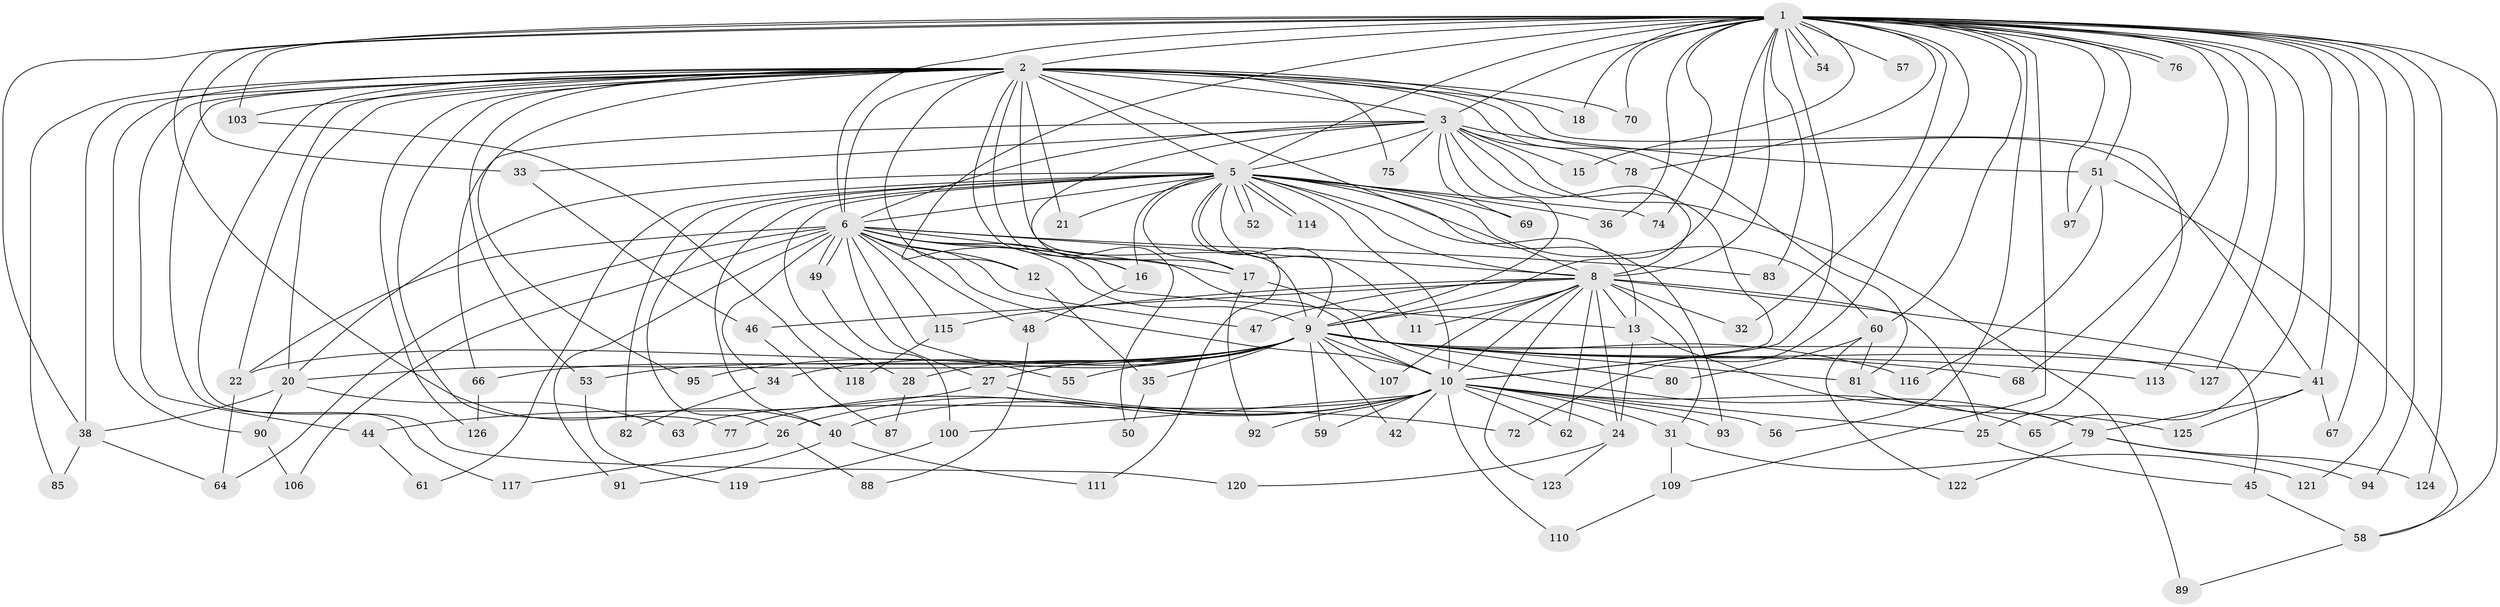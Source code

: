 // original degree distribution, {33: 0.007874015748031496, 17: 0.015748031496062992, 24: 0.015748031496062992, 32: 0.007874015748031496, 22: 0.007874015748031496, 20: 0.007874015748031496, 29: 0.007874015748031496, 27: 0.007874015748031496, 2: 0.5669291338582677, 3: 0.1889763779527559, 5: 0.05511811023622047, 4: 0.08661417322834646, 6: 0.023622047244094488}
// Generated by graph-tools (version 1.1) at 2025/41/03/06/25 10:41:34]
// undirected, 104 vertices, 233 edges
graph export_dot {
graph [start="1"]
  node [color=gray90,style=filled];
  1 [super="+7"];
  2 [super="+4"];
  3 [super="+23"];
  5 [super="+98"];
  6 [super="+39"];
  8 [super="+14"];
  9 [super="+30"];
  10 [super="+29"];
  11;
  12;
  13 [super="+19"];
  15;
  16 [super="+102"];
  17 [super="+43"];
  18;
  20 [super="+37"];
  21;
  22;
  24 [super="+104"];
  25 [super="+112"];
  26;
  27;
  28;
  31 [super="+73"];
  32;
  33;
  34;
  35;
  36;
  38 [super="+84"];
  40 [super="+86"];
  41 [super="+101"];
  42;
  44;
  45 [super="+96"];
  46;
  47;
  48;
  49;
  50;
  51;
  52;
  53;
  54;
  55;
  56;
  57;
  58;
  59;
  60;
  61;
  62;
  63;
  64 [super="+108"];
  65;
  66;
  67 [super="+71"];
  68;
  69;
  70;
  72;
  74;
  75;
  76;
  77;
  78;
  79 [super="+99"];
  80;
  81 [super="+105"];
  82;
  83;
  85;
  87;
  88;
  89;
  90;
  91;
  92;
  93;
  94;
  95;
  97;
  100;
  103;
  106;
  107;
  109;
  110;
  111;
  113;
  114;
  115;
  116;
  117;
  118;
  119;
  120;
  121;
  122;
  123;
  124;
  125;
  126;
  127;
  1 -- 2 [weight=4];
  1 -- 3 [weight=2];
  1 -- 5 [weight=2];
  1 -- 6 [weight=2];
  1 -- 8 [weight=3];
  1 -- 9 [weight=2];
  1 -- 10 [weight=2];
  1 -- 15;
  1 -- 32;
  1 -- 33;
  1 -- 36;
  1 -- 38;
  1 -- 54;
  1 -- 54;
  1 -- 56;
  1 -- 57 [weight=2];
  1 -- 60;
  1 -- 70;
  1 -- 74;
  1 -- 76;
  1 -- 76;
  1 -- 83;
  1 -- 97;
  1 -- 103;
  1 -- 109;
  1 -- 113;
  1 -- 127;
  1 -- 65;
  1 -- 67;
  1 -- 68;
  1 -- 72;
  1 -- 78;
  1 -- 18;
  1 -- 94;
  1 -- 51;
  1 -- 121;
  1 -- 58;
  1 -- 124;
  1 -- 40;
  1 -- 16;
  1 -- 41;
  2 -- 3 [weight=2];
  2 -- 5 [weight=2];
  2 -- 6 [weight=2];
  2 -- 8 [weight=2];
  2 -- 9 [weight=3];
  2 -- 10 [weight=2];
  2 -- 12;
  2 -- 18;
  2 -- 25;
  2 -- 41;
  2 -- 44;
  2 -- 53;
  2 -- 81;
  2 -- 70;
  2 -- 75;
  2 -- 77;
  2 -- 21;
  2 -- 22;
  2 -- 85;
  2 -- 90;
  2 -- 95;
  2 -- 103;
  2 -- 117;
  2 -- 120;
  2 -- 126;
  2 -- 20;
  2 -- 38;
  2 -- 17;
  3 -- 5 [weight=2];
  3 -- 6;
  3 -- 8;
  3 -- 9;
  3 -- 10;
  3 -- 15;
  3 -- 33;
  3 -- 50;
  3 -- 51;
  3 -- 75;
  3 -- 78;
  3 -- 89;
  3 -- 66;
  3 -- 69;
  5 -- 6;
  5 -- 8;
  5 -- 9;
  5 -- 10;
  5 -- 11;
  5 -- 16;
  5 -- 17 [weight=2];
  5 -- 20;
  5 -- 21;
  5 -- 26;
  5 -- 28;
  5 -- 36;
  5 -- 40;
  5 -- 52;
  5 -- 52;
  5 -- 60;
  5 -- 61;
  5 -- 69;
  5 -- 74;
  5 -- 82;
  5 -- 93;
  5 -- 111;
  5 -- 114;
  5 -- 114;
  5 -- 13;
  6 -- 8;
  6 -- 9;
  6 -- 10;
  6 -- 12;
  6 -- 13;
  6 -- 16;
  6 -- 17;
  6 -- 27;
  6 -- 34;
  6 -- 47;
  6 -- 48;
  6 -- 49;
  6 -- 49;
  6 -- 55;
  6 -- 64;
  6 -- 91;
  6 -- 115;
  6 -- 106;
  6 -- 83;
  6 -- 22;
  8 -- 9;
  8 -- 10;
  8 -- 11;
  8 -- 13;
  8 -- 31;
  8 -- 32;
  8 -- 45;
  8 -- 46;
  8 -- 62;
  8 -- 107;
  8 -- 115;
  8 -- 123;
  8 -- 24;
  8 -- 47;
  8 -- 25;
  9 -- 10 [weight=2];
  9 -- 20;
  9 -- 22;
  9 -- 27;
  9 -- 28;
  9 -- 34;
  9 -- 35;
  9 -- 41;
  9 -- 42;
  9 -- 53;
  9 -- 55;
  9 -- 59;
  9 -- 66;
  9 -- 68;
  9 -- 80;
  9 -- 81;
  9 -- 95;
  9 -- 113;
  9 -- 127;
  9 -- 116;
  9 -- 107;
  10 -- 25;
  10 -- 26;
  10 -- 31 [weight=2];
  10 -- 40;
  10 -- 42;
  10 -- 56;
  10 -- 59;
  10 -- 62;
  10 -- 63;
  10 -- 65;
  10 -- 77;
  10 -- 92;
  10 -- 93;
  10 -- 100;
  10 -- 110;
  10 -- 24;
  12 -- 35;
  13 -- 24;
  13 -- 79;
  16 -- 48;
  17 -- 92;
  17 -- 79;
  20 -- 38;
  20 -- 90;
  20 -- 63;
  22 -- 64;
  24 -- 120;
  24 -- 123;
  25 -- 45;
  26 -- 88;
  26 -- 117;
  27 -- 44;
  27 -- 72;
  28 -- 87;
  31 -- 109;
  31 -- 121;
  33 -- 46;
  34 -- 82;
  35 -- 50;
  38 -- 64;
  38 -- 85;
  40 -- 91;
  40 -- 111;
  41 -- 79;
  41 -- 125;
  41 -- 67;
  44 -- 61;
  45 -- 58;
  46 -- 87;
  48 -- 88;
  49 -- 100;
  51 -- 58;
  51 -- 97;
  51 -- 116;
  53 -- 119;
  58 -- 89;
  60 -- 80;
  60 -- 122;
  60 -- 81;
  66 -- 126;
  79 -- 94;
  79 -- 122;
  79 -- 124;
  81 -- 125;
  90 -- 106;
  100 -- 119;
  103 -- 118;
  109 -- 110;
  115 -- 118;
}
